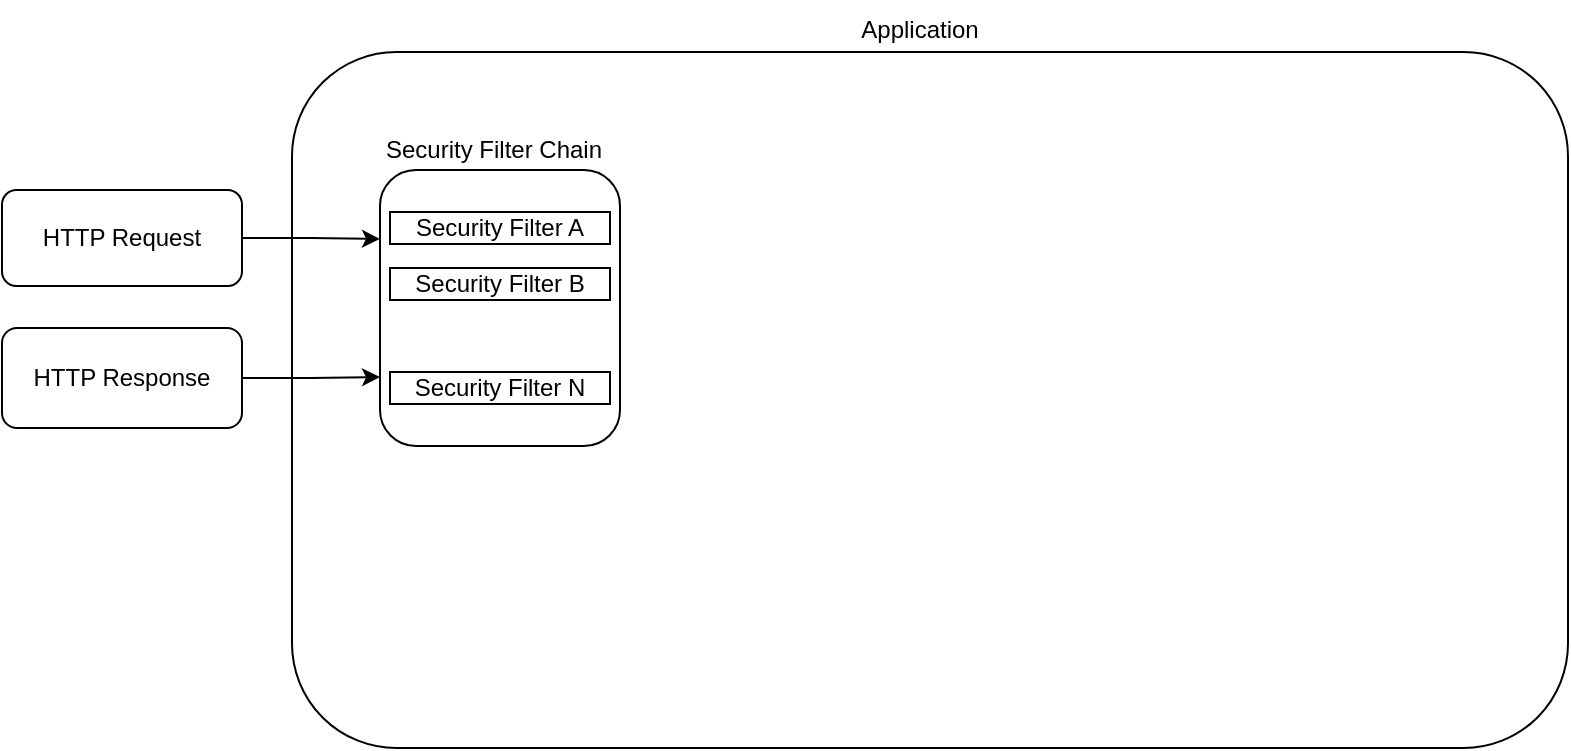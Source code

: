 <mxfile version="17.4.2" type="device"><diagram id="xpB8bMkdD6wms1NMDhRY" name="Page-1"><mxGraphModel dx="868" dy="432" grid="0" gridSize="10" guides="1" tooltips="1" connect="1" arrows="1" fold="1" page="1" pageScale="1" pageWidth="827" pageHeight="1169" math="0" shadow="0"><root><mxCell id="0"/><mxCell id="1" parent="0"/><mxCell id="KCBxWkc8BHWjU7MNl2Ec-1" value="" style="rounded=1;whiteSpace=wrap;html=1;" vertex="1" parent="1"><mxGeometry x="175" y="366" width="638" height="348" as="geometry"/></mxCell><mxCell id="KCBxWkc8BHWjU7MNl2Ec-2" value="" style="rounded=1;whiteSpace=wrap;html=1;" vertex="1" parent="1"><mxGeometry x="219" y="425" width="120" height="138" as="geometry"/></mxCell><mxCell id="KCBxWkc8BHWjU7MNl2Ec-3" value="Security Filter Chain" style="text;html=1;strokeColor=none;fillColor=none;align=center;verticalAlign=middle;whiteSpace=wrap;rounded=0;" vertex="1" parent="1"><mxGeometry x="215" y="400" width="122" height="30" as="geometry"/></mxCell><mxCell id="KCBxWkc8BHWjU7MNl2Ec-4" value="Security Filter A" style="rounded=0;whiteSpace=wrap;html=1;" vertex="1" parent="1"><mxGeometry x="224" y="446" width="110" height="16" as="geometry"/></mxCell><mxCell id="KCBxWkc8BHWjU7MNl2Ec-5" value="Security Filter B" style="rounded=0;whiteSpace=wrap;html=1;" vertex="1" parent="1"><mxGeometry x="224" y="474" width="110" height="16" as="geometry"/></mxCell><mxCell id="KCBxWkc8BHWjU7MNl2Ec-6" value="Security Filter N" style="rounded=0;whiteSpace=wrap;html=1;" vertex="1" parent="1"><mxGeometry x="224" y="526" width="110" height="16" as="geometry"/></mxCell><mxCell id="KCBxWkc8BHWjU7MNl2Ec-8" value="Application" style="text;html=1;strokeColor=none;fillColor=none;align=center;verticalAlign=middle;whiteSpace=wrap;rounded=0;" vertex="1" parent="1"><mxGeometry x="450" y="340" width="78" height="30" as="geometry"/></mxCell><mxCell id="KCBxWkc8BHWjU7MNl2Ec-11" style="edgeStyle=orthogonalEdgeStyle;rounded=0;orthogonalLoop=1;jettySize=auto;html=1;exitX=1;exitY=0.5;exitDx=0;exitDy=0;entryX=0;entryY=0.25;entryDx=0;entryDy=0;" edge="1" parent="1" source="KCBxWkc8BHWjU7MNl2Ec-9" target="KCBxWkc8BHWjU7MNl2Ec-2"><mxGeometry relative="1" as="geometry"/></mxCell><mxCell id="KCBxWkc8BHWjU7MNl2Ec-9" value="HTTP Request" style="rounded=1;whiteSpace=wrap;html=1;" vertex="1" parent="1"><mxGeometry x="30" y="435" width="120" height="48" as="geometry"/></mxCell><mxCell id="KCBxWkc8BHWjU7MNl2Ec-12" style="edgeStyle=orthogonalEdgeStyle;rounded=0;orthogonalLoop=1;jettySize=auto;html=1;exitX=1;exitY=0.5;exitDx=0;exitDy=0;entryX=0;entryY=0.75;entryDx=0;entryDy=0;" edge="1" parent="1" source="KCBxWkc8BHWjU7MNl2Ec-10" target="KCBxWkc8BHWjU7MNl2Ec-2"><mxGeometry relative="1" as="geometry"/></mxCell><mxCell id="KCBxWkc8BHWjU7MNl2Ec-10" value="HTTP Response" style="rounded=1;whiteSpace=wrap;html=1;" vertex="1" parent="1"><mxGeometry x="30" y="504" width="120" height="50" as="geometry"/></mxCell></root></mxGraphModel></diagram></mxfile>